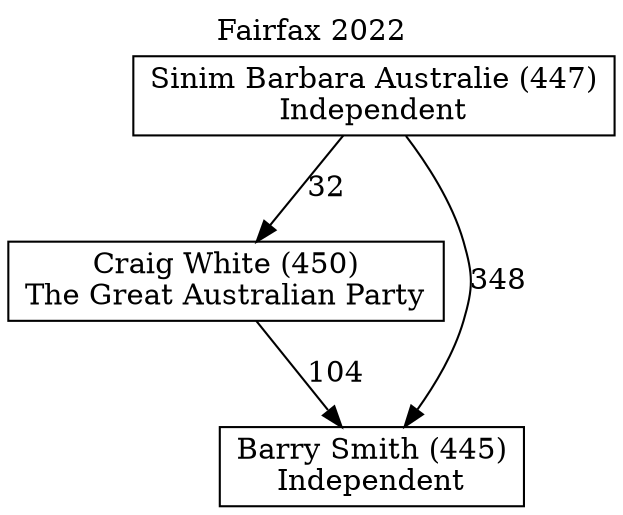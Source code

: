 // House preference flow
digraph "Barry Smith (445)_Fairfax_2022" {
	graph [label="Fairfax 2022" labelloc=t mclimit=10]
	node [shape=box]
	"Craig White (450)" [label="Craig White (450)
The Great Australian Party"]
	"Sinim Barbara Australie (447)" [label="Sinim Barbara Australie (447)
Independent"]
	"Barry Smith (445)" [label="Barry Smith (445)
Independent"]
	"Sinim Barbara Australie (447)" -> "Craig White (450)" [label=32]
	"Sinim Barbara Australie (447)" -> "Barry Smith (445)" [label=348]
	"Craig White (450)" -> "Barry Smith (445)" [label=104]
}
